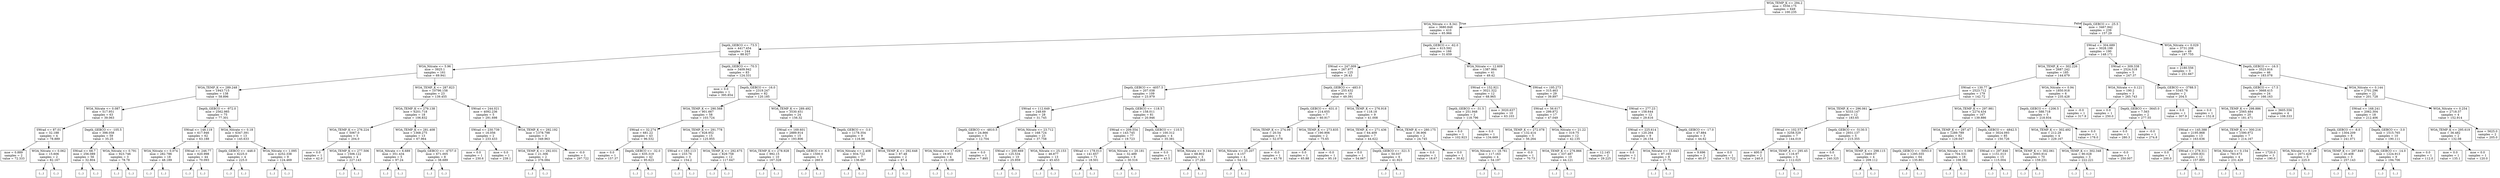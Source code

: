 digraph Tree {
node [shape=box] ;
0 [label="WOA_TEMP_K <= 294.2\nmse = 5556.175\nsamples = 649\nvalue = 100.235"] ;
1 [label="WOA_Nitrate <= 8.341\nmse = 3680.848\nsamples = 410\nvalue = 65.966"] ;
0 -> 1 [labeldistance=2.5, labelangle=45, headlabel="True"] ;
2 [label="Depth_GEBCO <= -73.5\nmse = 4417.454\nsamples = 244\nvalue = 88.927"] ;
1 -> 2 ;
3 [label="WOA_Nitrate <= 5.96\nmse = 3925.1\nsamples = 161\nvalue = 69.941"] ;
2 -> 3 ;
4 [label="WOA_TEMP_K <= 289.248\nmse = 1943.715\nsamples = 138\nvalue = 58.896"] ;
3 -> 4 ;
5 [label="WOA_Nitrate <= 0.087\nmse = 517.951\nsamples = 63\nvalue = 39.063"] ;
4 -> 5 ;
6 [label="SWrad <= 87.01\nmse = 32.188\nsamples = 4\nvalue = 78.889"] ;
5 -> 6 ;
7 [label="mse = 0.889\nsamples = 2\nvalue = 72.333"] ;
6 -> 7 ;
8 [label="WOA_Nitrate <= 0.062\nmse = 15.606\nsamples = 2\nvalue = 82.167"] ;
6 -> 8 ;
9 [label="(...)"] ;
8 -> 9 ;
10 [label="(...)"] ;
8 -> 10 ;
11 [label="Depth_GEBCO <= -105.5\nmse = 398.058\nsamples = 59\nvalue = 35.25"] ;
5 -> 11 ;
12 [label="SWrad <= 68.7\nmse = 256.089\nsamples = 56\nvalue = 32.804"] ;
11 -> 12 ;
13 [label="(...)"] ;
12 -> 13 ;
30 [label="(...)"] ;
12 -> 30 ;
95 [label="WOA_Nitrate <= 0.791\nmse = 923.746\nsamples = 3\nvalue = 78.78"] ;
11 -> 95 ;
96 [label="(...)"] ;
95 -> 96 ;
97 [label="(...)"] ;
95 -> 97 ;
100 [label="Depth_GEBCO <= -972.0\nmse = 2562.985\nsamples = 75\nvalue = 77.301"] ;
4 -> 100 ;
101 [label="SWrad <= 148.119\nmse = 617.946\nsamples = 62\nvalue = 63.188"] ;
100 -> 101 ;
102 [label="WOA_Nitrate <= 0.074\nmse = 282.786\nsamples = 18\nvalue = 48.189"] ;
101 -> 102 ;
103 [label="(...)"] ;
102 -> 103 ;
104 [label="(...)"] ;
102 -> 104 ;
137 [label="SWrad <= 246.77\nmse = 620.998\nsamples = 44\nvalue = 70.093"] ;
101 -> 137 ;
138 [label="(...)"] ;
137 -> 138 ;
177 [label="(...)"] ;
137 -> 177 ;
208 [label="WOA_Nitrate <= 0.18\nmse = 6347.391\nsamples = 13\nvalue = 145.633"] ;
100 -> 208 ;
209 [label="Depth_GEBCO <= -448.0\nmse = 6225.0\nsamples = 4\nvalue = 225.0"] ;
208 -> 209 ;
210 [label="(...)"] ;
209 -> 210 ;
211 [label="(...)"] ;
209 -> 211 ;
214 [label="WOA_Nitrate <= 1.095\nmse = 4252.338\nsamples = 9\nvalue = 124.469"] ;
208 -> 214 ;
215 [label="(...)"] ;
214 -> 215 ;
224 [label="(...)"] ;
214 -> 224 ;
227 [label="WOA_TEMP_K <= 287.823\nmse = 10796.158\nsamples = 23\nvalue = 139.455"] ;
3 -> 227 ;
228 [label="WOA_TEMP_K <= 279.138\nmse = 6201.718\nsamples = 18\nvalue = 106.832"] ;
227 -> 228 ;
229 [label="WOA_TEMP_K <= 276.224\nmse = 5067.0\nsamples = 5\nvalue = 204.0"] ;
228 -> 229 ;
230 [label="mse = 0.0\nsamples = 1\nvalue = 42.0"] ;
229 -> 230 ;
231 [label="WOA_TEMP_K <= 277.506\nmse = 1506.122\nsamples = 4\nvalue = 227.143"] ;
229 -> 231 ;
232 [label="(...)"] ;
231 -> 232 ;
235 [label="(...)"] ;
231 -> 235 ;
236 [label="WOA_TEMP_K <= 281.408\nmse = 1368.275\nsamples = 13\nvalue = 67.964"] ;
228 -> 236 ;
237 [label="WOA_Nitrate <= 6.689\nmse = 351.434\nsamples = 5\nvalue = 97.24"] ;
236 -> 237 ;
238 [label="(...)"] ;
237 -> 238 ;
241 [label="(...)"] ;
237 -> 241 ;
246 [label="Depth_GEBCO <= -4757.0\nmse = 671.005\nsamples = 8\nvalue = 38.689"] ;
236 -> 246 ;
247 [label="(...)"] ;
246 -> 247 ;
248 [label="(...)"] ;
246 -> 248 ;
257 [label="SWrad <= 244.021\nmse = 4092.236\nsamples = 5\nvalue = 291.698"] ;
227 -> 257 ;
258 [label="SWrad <= 230.739\nmse = 16.056\nsamples = 2\nvalue = 233.433"] ;
257 -> 258 ;
259 [label="mse = 0.0\nsamples = 1\nvalue = 230.6"] ;
258 -> 259 ;
260 [label="mse = 0.0\nsamples = 1\nvalue = 239.1"] ;
258 -> 260 ;
261 [label="WOA_TEMP_K <= 292.192\nmse = 1378.798\nsamples = 3\nvalue = 349.963"] ;
257 -> 261 ;
262 [label="WOA_TEMP_K <= 292.031\nmse = 21.306\nsamples = 2\nvalue = 376.084"] ;
261 -> 262 ;
263 [label="(...)"] ;
262 -> 263 ;
264 [label="(...)"] ;
262 -> 264 ;
265 [label="mse = -0.0\nsamples = 1\nvalue = 297.722"] ;
261 -> 265 ;
266 [label="Depth_GEBCO <= -70.5\nmse = 3409.942\nsamples = 83\nvalue = 124.331"] ;
2 -> 266 ;
267 [label="mse = 0.0\nsamples = 1\nvalue = 395.854"] ;
266 -> 267 ;
268 [label="Depth_GEBCO <= -16.0\nmse = 2319.247\nsamples = 82\nvalue = 120.185"] ;
266 -> 268 ;
269 [label="WOA_TEMP_K <= 290.568\nmse = 901.667\nsamples = 58\nvalue = 103.724"] ;
268 -> 269 ;
270 [label="SWrad <= 32.274\nmse = 681.22\nsamples = 43\nvalue = 96.532"] ;
269 -> 270 ;
271 [label="mse = 0.0\nsamples = 1\nvalue = 157.37"] ;
270 -> 271 ;
272 [label="Depth_GEBCO <= -32.0\nmse = 635.319\nsamples = 42\nvalue = 95.623"] ;
270 -> 272 ;
273 [label="(...)"] ;
272 -> 273 ;
326 [label="(...)"] ;
272 -> 326 ;
345 [label="WOA_TEMP_K <= 291.778\nmse = 928.952\nsamples = 15\nvalue = 125.955"] ;
269 -> 345 ;
346 [label="SWrad <= 183.113\nmse = 233.76\nsamples = 3\nvalue = 154.2"] ;
345 -> 346 ;
347 [label="(...)"] ;
346 -> 347 ;
350 [label="(...)"] ;
346 -> 350 ;
351 [label="WOA_TEMP_K <= 292.675\nmse = 829.758\nsamples = 12\nvalue = 117.647"] ;
345 -> 351 ;
352 [label="(...)"] ;
351 -> 352 ;
355 [label="(...)"] ;
351 -> 355 ;
360 [label="WOA_TEMP_K <= 289.492\nmse = 3530.451\nsamples = 24\nvalue = 156.32"] ;
268 -> 360 ;
361 [label="SWrad <= 169.601\nmse = 2889.914\nsamples = 15\nvalue = 193.806"] ;
360 -> 361 ;
362 [label="WOA_TEMP_K <= 278.928\nmse = 992.15\nsamples = 10\nvalue = 167.328"] ;
361 -> 362 ;
363 [label="(...)"] ;
362 -> 363 ;
374 [label="(...)"] ;
362 -> 374 ;
379 [label="Depth_GEBCO <= -6.5\nmse = 1500.0\nsamples = 5\nvalue = 260.0"] ;
361 -> 379 ;
380 [label="(...)"] ;
379 -> 380 ;
385 [label="(...)"] ;
379 -> 385 ;
386 [label="Depth_GEBCO <= -3.0\nmse = 1178.354\nsamples = 9\nvalue = 116.96"] ;
360 -> 386 ;
387 [label="WOA_Nitrate <= 2.408\nmse = 934.722\nsamples = 7\nvalue = 136.667"] ;
386 -> 387 ;
388 [label="(...)"] ;
387 -> 388 ;
395 [label="(...)"] ;
387 -> 395 ;
400 [label="WOA_TEMP_K <= 292.648\nmse = 87.48\nsamples = 2\nvalue = 87.4"] ;
386 -> 400 ;
401 [label="(...)"] ;
400 -> 401 ;
402 [label="(...)"] ;
400 -> 402 ;
403 [label="Depth_GEBCO <= -62.0\nmse = 615.592\nsamples = 166\nvalue = 31.659"] ;
1 -> 403 ;
404 [label="SWrad <= 247.009\nmse = 267.977\nsamples = 125\nvalue = 26.43"] ;
403 -> 404 ;
405 [label="Depth_GEBCO <= -4057.5\nmse = 207.038\nsamples = 109\nvalue = 23.979"] ;
404 -> 405 ;
406 [label="SWrad <= 112.649\nmse = 248.69\nsamples = 28\nvalue = 31.745"] ;
405 -> 406 ;
407 [label="Depth_GEBCO <= -4810.5\nmse = 24.866\nsamples = 5\nvalue = 12.704"] ;
406 -> 407 ;
408 [label="WOA_Nitrate <= 17.029\nmse = 19.953\nsamples = 4\nvalue = 15.109"] ;
407 -> 408 ;
409 [label="(...)"] ;
408 -> 409 ;
412 [label="(...)"] ;
408 -> 412 ;
415 [label="mse = 0.0\nsamples = 1\nvalue = 7.895"] ;
407 -> 415 ;
416 [label="WOA_Nitrate <= 23.712\nmse = 168.724\nsamples = 23\nvalue = 37.758"] ;
406 -> 416 ;
417 [label="SWrad <= 200.669\nmse = 125.534\nsamples = 10\nvalue = 25.959"] ;
416 -> 417 ;
418 [label="(...)"] ;
417 -> 418 ;
429 [label="(...)"] ;
417 -> 429 ;
436 [label="WOA_Nitrate <= 25.153\nmse = 46.877\nsamples = 13\nvalue = 45.453"] ;
416 -> 436 ;
437 [label="(...)"] ;
436 -> 437 ;
448 [label="(...)"] ;
436 -> 448 ;
461 [label="Depth_GEBCO <= -118.5\nmse = 158.011\nsamples = 81\nvalue = 20.946"] ;
405 -> 461 ;
462 [label="SWrad <= 209.554\nmse = 143.745\nsamples = 77\nvalue = 19.723"] ;
461 -> 462 ;
463 [label="SWrad <= 178.013\nmse = 141.657\nsamples = 71\nvalue = 18.501"] ;
462 -> 463 ;
464 [label="(...)"] ;
463 -> 464 ;
527 [label="(...)"] ;
463 -> 527 ;
562 [label="WOA_Nitrate <= 20.181\nmse = 32.489\nsamples = 6\nvalue = 30.516"] ;
462 -> 562 ;
563 [label="(...)"] ;
562 -> 563 ;
564 [label="(...)"] ;
562 -> 564 ;
573 [label="Depth_GEBCO <= -110.5\nmse = 100.312\nsamples = 4\nvalue = 35.381"] ;
461 -> 573 ;
574 [label="mse = 0.0\nsamples = 1\nvalue = 43.5"] ;
573 -> 574 ;
575 [label="WOA_Nitrate <= 9.144\nmse = 68.802\nsamples = 3\nvalue = 27.263"] ;
573 -> 575 ;
576 [label="(...)"] ;
575 -> 576 ;
577 [label="(...)"] ;
575 -> 577 ;
580 [label="Depth_GEBCO <= -483.0\nmse = 255.432\nsamples = 16\nvalue = 49.391"] ;
404 -> 580 ;
581 [label="Depth_GEBCO <= -631.0\nmse = 214.655\nsamples = 7\nvalue = 60.917"] ;
580 -> 581 ;
582 [label="WOA_TEMP_K <= 274.09\nmse = 20.54\nsamples = 5\nvalue = 52.078"] ;
581 -> 582 ;
583 [label="WOA_Nitrate <= 25.207\nmse = 4.157\nsamples = 4\nvalue = 54.152"] ;
582 -> 583 ;
584 [label="(...)"] ;
583 -> 584 ;
585 [label="(...)"] ;
583 -> 585 ;
590 [label="mse = -0.0\nsamples = 1\nvalue = 43.78"] ;
582 -> 590 ;
591 [label="WOA_TEMP_K <= 273.835\nmse = 190.906\nsamples = 2\nvalue = 75.65"] ;
581 -> 591 ;
592 [label="mse = 0.0\nsamples = 1\nvalue = 65.88"] ;
591 -> 592 ;
593 [label="mse = -0.0\nsamples = 1\nvalue = 95.19"] ;
591 -> 593 ;
594 [label="WOA_TEMP_K <= 276.918\nmse = 118.18\nsamples = 9\nvalue = 41.008"] ;
580 -> 594 ;
595 [label="WOA_TEMP_K <= 271.436\nmse = 64.409\nsamples = 7\nvalue = 44.622"] ;
594 -> 595 ;
596 [label="mse = 0.0\nsamples = 1\nvalue = 54.067"] ;
595 -> 596 ;
597 [label="Depth_GEBCO <= -321.5\nmse = 50.037\nsamples = 6\nvalue = 41.923"] ;
595 -> 597 ;
598 [label="(...)"] ;
597 -> 598 ;
601 [label="(...)"] ;
597 -> 601 ;
604 [label="WOA_TEMP_K <= 280.175\nmse = 36.906\nsamples = 2\nvalue = 24.745"] ;
594 -> 604 ;
605 [label="mse = 0.0\nsamples = 1\nvalue = 18.67"] ;
604 -> 605 ;
606 [label="mse = 0.0\nsamples = 1\nvalue = 30.82"] ;
604 -> 606 ;
607 [label="WOA_Nitrate <= 12.609\nmse = 1387.984\nsamples = 41\nvalue = 49.42"] ;
403 -> 607 ;
608 [label="SWrad <= 152.921\nmse = 3021.322\nsamples = 12\nvalue = 68.965"] ;
607 -> 608 ;
609 [label="Depth_GEBCO <= -31.5\nmse = 251.948\nsamples = 2\nvalue = 118.796"] ;
608 -> 609 ;
610 [label="mse = 0.0\nsamples = 1\nvalue = 102.923"] ;
609 -> 610 ;
611 [label="mse = 0.0\nsamples = 1\nvalue = 134.669"] ;
609 -> 611 ;
612 [label="mse = 3020.637\nsamples = 10\nvalue = 63.103"] ;
608 -> 612 ;
613 [label="SWrad <= 195.273\nmse = 315.463\nsamples = 29\nvalue = 39.897"] ;
607 -> 613 ;
614 [label="SWrad <= 56.617\nmse = 299.872\nsamples = 17\nvalue = 47.049"] ;
613 -> 614 ;
615 [label="WOA_TEMP_K <= 272.078\nmse = 132.414\nsamples = 5\nvalue = 56.264"] ;
614 -> 615 ;
616 [label="WOA_Nitrate <= 18.761\nmse = 117.163\nsamples = 4\nvalue = 54.197"] ;
615 -> 616 ;
617 [label="(...)"] ;
616 -> 617 ;
618 [label="(...)"] ;
616 -> 618 ;
619 [label="mse = -0.0\nsamples = 1\nvalue = 70.73"] ;
615 -> 619 ;
620 [label="WOA_Nitrate <= 21.22\nmse = 319.75\nsamples = 12\nvalue = 42.135"] ;
614 -> 620 ;
621 [label="WOA_TEMP_K <= 276.866\nmse = 337.487\nsamples = 10\nvalue = 44.121"] ;
620 -> 621 ;
622 [label="(...)"] ;
621 -> 622 ;
625 [label="(...)"] ;
621 -> 625 ;
626 [label="mse = 12.145\nsamples = 2\nvalue = 29.225"] ;
620 -> 626 ;
627 [label="SWrad <= 277.23\nmse = 158.644\nsamples = 12\nvalue = 29.616"] ;
613 -> 627 ;
628 [label="SWrad <= 225.614\nmse = 120.264\nsamples = 9\nvalue = 26.154"] ;
627 -> 628 ;
629 [label="mse = 0.0\nsamples = 1\nvalue = 7.0"] ;
628 -> 629 ;
630 [label="WOA_Nitrate <= 15.643\nmse = 97.165\nsamples = 8\nvalue = 27.75"] ;
628 -> 630 ;
631 [label="(...)"] ;
630 -> 631 ;
632 [label="(...)"] ;
630 -> 632 ;
633 [label="Depth_GEBCO <= -17.0\nmse = 47.884\nsamples = 3\nvalue = 44.62"] ;
627 -> 633 ;
634 [label="mse = 9.696\nsamples = 2\nvalue = 40.07"] ;
633 -> 634 ;
635 [label="mse = 0.0\nsamples = 1\nvalue = 53.722"] ;
633 -> 635 ;
636 [label="Depth_GEBCO <= -25.5\nmse = 3467.942\nsamples = 239\nvalue = 157.29"] ;
0 -> 636 [labeldistance=2.5, labelangle=-45, headlabel="False"] ;
637 [label="SWrad <= 304.689\nmse = 3028.199\nsamples = 190\nvalue = 148.171"] ;
636 -> 637 ;
638 [label="WOA_TEMP_K <= 302.226\nmse = 2687.242\nsamples = 185\nvalue = 144.679"] ;
637 -> 638 ;
639 [label="SWrad <= 130.77\nmse = 2523.712\nsamples = 179\nvalue = 142.72"] ;
638 -> 639 ;
640 [label="WOA_TEMP_K <= 296.061\nmse = 4333.147\nsamples = 12\nvalue = 183.65"] ;
639 -> 640 ;
641 [label="SWrad <= 102.572\nmse = 3258.529\nsamples = 7\nvalue = 144.019"] ;
640 -> 641 ;
642 [label="mse = 400.0\nsamples = 2\nvalue = 240.0"] ;
641 -> 642 ;
643 [label="WOA_TEMP_K <= 295.45\nmse = 116.97\nsamples = 5\nvalue = 112.025"] ;
641 -> 643 ;
644 [label="(...)"] ;
643 -> 644 ;
651 [label="(...)"] ;
643 -> 651 ;
652 [label="Depth_GEBCO <= -5130.5\nmse = 2931.137\nsamples = 5\nvalue = 215.355"] ;
640 -> 652 ;
653 [label="mse = 0.0\nsamples = 1\nvalue = 240.325"] ;
652 -> 653 ;
654 [label="WOA_TEMP_K <= 298.115\nmse = 3469.07\nsamples = 4\nvalue = 209.112"] ;
652 -> 654 ;
655 [label="(...)"] ;
654 -> 655 ;
658 [label="(...)"] ;
654 -> 658 ;
659 [label="WOA_TEMP_K <= 297.981\nmse = 2274.434\nsamples = 167\nvalue = 139.886"] ;
639 -> 659 ;
660 [label="WOA_TEMP_K <= 297.47\nmse = 1289.789\nsamples = 82\nvalue = 129.047"] ;
659 -> 660 ;
661 [label="Depth_GEBCO <= -5053.0\nmse = 1295.555\nsamples = 64\nvalue = 135.801"] ;
660 -> 661 ;
662 [label="(...)"] ;
661 -> 662 ;
667 [label="(...)"] ;
661 -> 667 ;
766 [label="WOA_Nitrate <= 0.069\nmse = 704.531\nsamples = 18\nvalue = 108.362"] ;
660 -> 766 ;
767 [label="(...)"] ;
766 -> 767 ;
770 [label="(...)"] ;
766 -> 770 ;
793 [label="Depth_GEBCO <= -4842.5\nmse = 3024.093\nsamples = 85\nvalue = 150.726"] ;
659 -> 793 ;
794 [label="SWrad <= 297.846\nmse = 1151.013\nsamples = 15\nvalue = 115.004"] ;
793 -> 794 ;
795 [label="(...)"] ;
794 -> 795 ;
818 [label="(...)"] ;
794 -> 818 ;
819 [label="WOA_TEMP_K <= 302.061\nmse = 3093.914\nsamples = 70\nvalue = 159.231"] ;
793 -> 819 ;
820 [label="(...)"] ;
819 -> 820 ;
933 [label="(...)"] ;
819 -> 933 ;
938 [label="WOA_Nitrate <= 0.94\nmse = 1850.918\nsamples = 6\nvalue = 235.428"] ;
638 -> 938 ;
939 [label="Depth_GEBCO <= -1206.5\nmse = 588.718\nsamples = 5\nvalue = 218.934"] ;
938 -> 939 ;
940 [label="WOA_TEMP_K <= 302.492\nmse = 212.28\nsamples = 4\nvalue = 229.167"] ;
939 -> 940 ;
941 [label="WOA_TEMP_K <= 302.348\nmse = 90.028\nsamples = 3\nvalue = 222.221"] ;
940 -> 941 ;
942 [label="(...)"] ;
941 -> 942 ;
943 [label="(...)"] ;
941 -> 943 ;
944 [label="mse = -0.0\nsamples = 1\nvalue = 250.007"] ;
940 -> 944 ;
945 [label="mse = 0.0\nsamples = 1\nvalue = 178.0"] ;
939 -> 945 ;
946 [label="mse = -0.0\nsamples = 1\nvalue = 317.9"] ;
938 -> 946 ;
947 [label="SWrad <= 309.338\nmse = 2524.518\nsamples = 5\nvalue = 247.37"] ;
637 -> 947 ;
948 [label="WOA_Nitrate <= 0.121\nmse = 190.2\nsamples = 3\nvalue = 265.743"] ;
947 -> 948 ;
949 [label="mse = 0.0\nsamples = 1\nvalue = 250.0"] ;
948 -> 949 ;
950 [label="Depth_GEBCO <= -3645.0\nmse = 7.563\nsamples = 2\nvalue = 277.55"] ;
948 -> 950 ;
951 [label="mse = 0.0\nsamples = 1\nvalue = 280.3"] ;
950 -> 951 ;
952 [label="mse = -0.0\nsamples = 1\nvalue = 274.8"] ;
950 -> 952 ;
953 [label="Depth_GEBCO <= -3788.5\nmse = 5345.78\nsamples = 2\nvalue = 204.5"] ;
947 -> 953 ;
954 [label="mse = 0.0\nsamples = 1\nvalue = 307.9"] ;
953 -> 954 ;
955 [label="mse = 0.0\nsamples = 1\nvalue = 152.8"] ;
953 -> 955 ;
956 [label="WOA_Nitrate <= 0.029\nmse = 3731.208\nsamples = 49\nvalue = 187.755"] ;
636 -> 956 ;
957 [label="mse = 2180.556\nsamples = 3\nvalue = 251.667"] ;
956 -> 957 ;
958 [label="Depth_GEBCO <= -16.5\nmse = 3523.916\nsamples = 46\nvalue = 183.078"] ;
956 -> 958 ;
959 [label="Depth_GEBCO <= -17.5\nmse = 3668.415\nsamples = 24\nvalue = 166.163"] ;
958 -> 959 ;
960 [label="WOA_TEMP_K <= 298.886\nmse = 2565.484\nsamples = 20\nvalue = 181.471"] ;
959 -> 960 ;
961 [label="SWrad <= 145.388\nmse = 2195.868\nsamples = 13\nvalue = 163.636"] ;
960 -> 961 ;
962 [label="mse = 0.0\nsamples = 1\nvalue = 200.0"] ;
961 -> 962 ;
963 [label="SWrad <= 278.311\nmse = 2300.831\nsamples = 12\nvalue = 157.895"] ;
961 -> 963 ;
964 [label="(...)"] ;
963 -> 964 ;
969 [label="(...)"] ;
963 -> 969 ;
970 [label="WOA_TEMP_K <= 300.216\nmse = 1590.972\nsamples = 7\nvalue = 214.167"] ;
960 -> 970 ;
971 [label="WOA_Nitrate <= 0.154\nmse = 783.673\nsamples = 4\nvalue = 231.429"] ;
970 -> 971 ;
972 [label="(...)"] ;
971 -> 972 ;
973 [label="(...)"] ;
971 -> 973 ;
974 [label="mse = 1720.0\nsamples = 3\nvalue = 190.0"] ;
970 -> 974 ;
975 [label="mse = 3605.556\nsamples = 4\nvalue = 108.333"] ;
959 -> 975 ;
976 [label="WOA_Nitrate <= 0.144\nmse = 2701.296\nsamples = 22\nvalue = 201.728"] ;
958 -> 976 ;
977 [label="SWrad <= 168.241\nmse = 2062.304\nsamples = 18\nvalue = 212.406"] ;
976 -> 977 ;
978 [label="Depth_GEBCO <= -8.0\nmse = 1304.209\nsamples = 8\nvalue = 241.071"] ;
977 -> 978 ;
979 [label="WOA_Nitrate <= 0.129\nmse = 2071.429\nsamples = 5\nvalue = 225.0"] ;
978 -> 979 ;
980 [label="(...)"] ;
979 -> 980 ;
981 [label="(...)"] ;
979 -> 981 ;
982 [label="WOA_TEMP_K <= 297.849\nmse = 20.408\nsamples = 3\nvalue = 257.143"] ;
978 -> 982 ;
983 [label="(...)"] ;
982 -> 983 ;
984 [label="(...)"] ;
982 -> 984 ;
985 [label="Depth_GEBCO <= -3.0\nmse = 1515.765\nsamples = 10\nvalue = 190.111"] ;
977 -> 985 ;
986 [label="Depth_GEBCO <= -14.0\nmse = 1224.913\nsamples = 9\nvalue = 194.706"] ;
985 -> 986 ;
987 [label="(...)"] ;
986 -> 987 ;
988 [label="(...)"] ;
986 -> 988 ;
995 [label="mse = 0.0\nsamples = 1\nvalue = 112.0"] ;
985 -> 995 ;
996 [label="WOA_Nitrate <= 0.254\nmse = 2718.37\nsamples = 4\nvalue = 152.914"] ;
976 -> 996 ;
997 [label="WOA_TEMP_K <= 295.619\nmse = 36.482\nsamples = 2\nvalue = 132.08"] ;
996 -> 997 ;
998 [label="mse = 0.0\nsamples = 1\nvalue = 135.1"] ;
997 -> 998 ;
999 [label="mse = 0.0\nsamples = 1\nvalue = 120.0"] ;
997 -> 999 ;
1000 [label="mse = 5625.0\nsamples = 2\nvalue = 205.0"] ;
996 -> 1000 ;
}